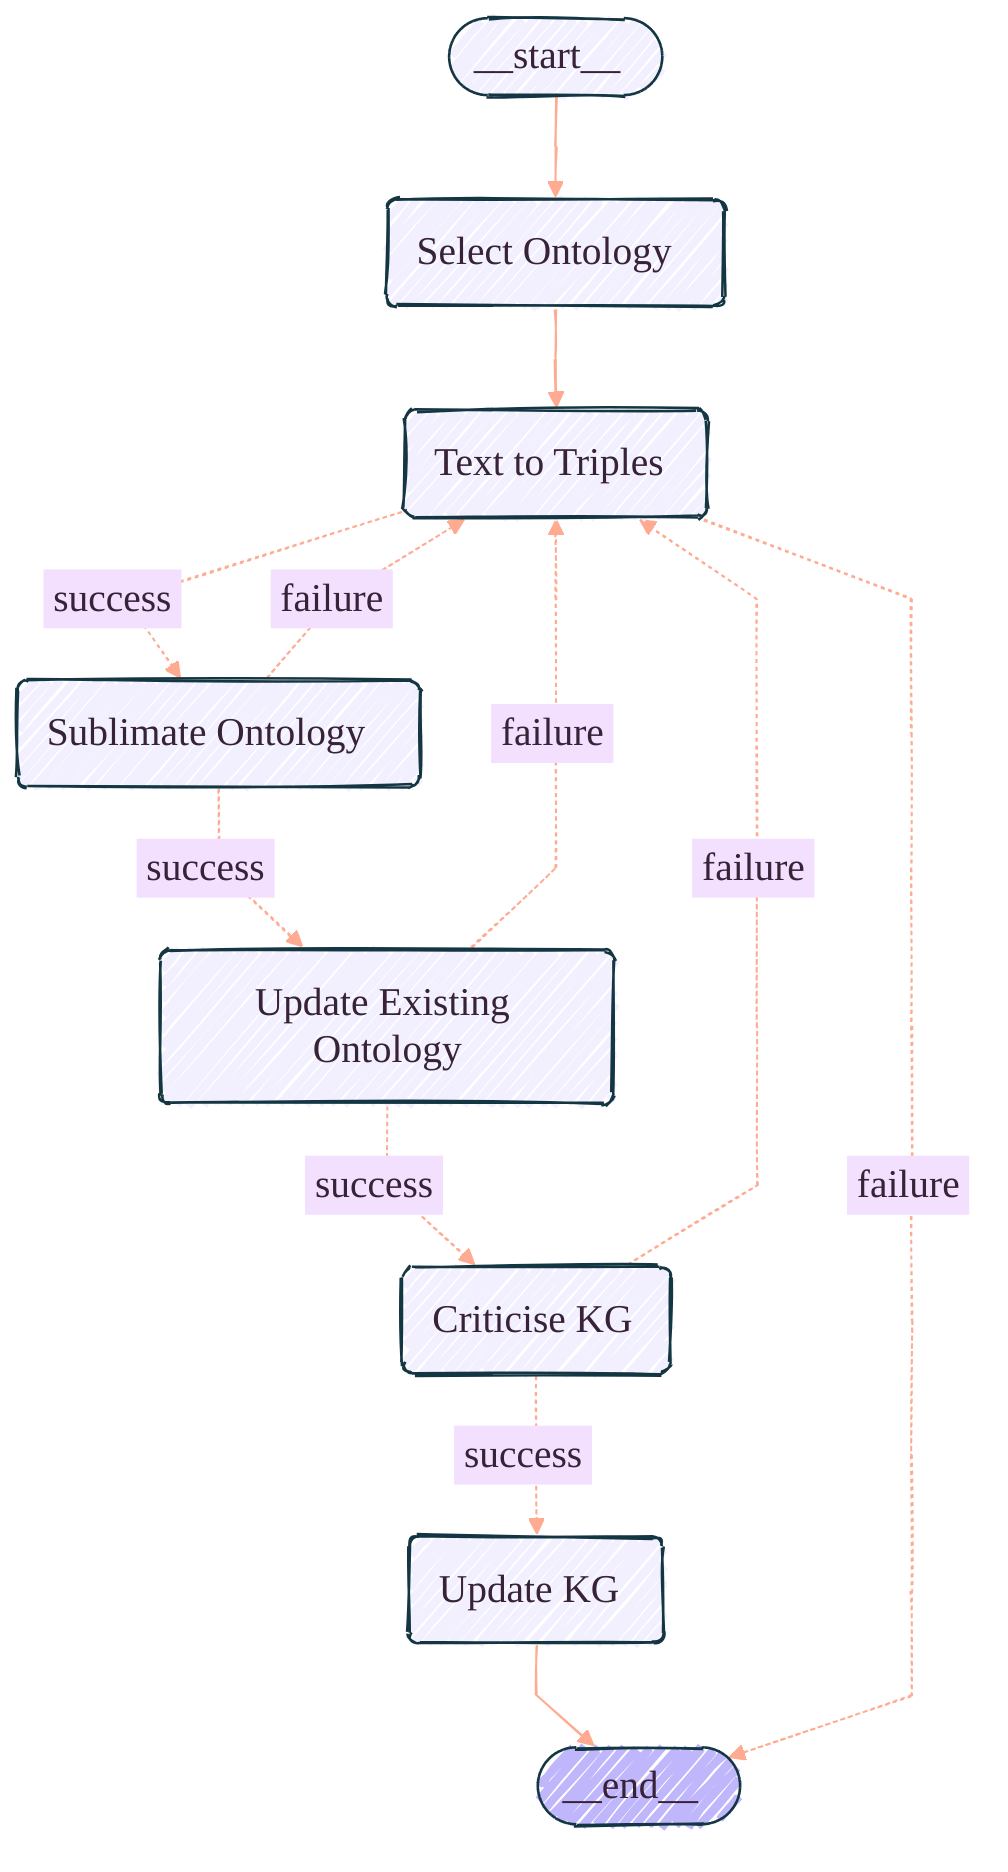---
config:
  flowchart:
    curve: linear
    htmlLabels: true
    useMaxWidth: true
  look: handDrawn
  theme: base
  themeVariables:
    fontFamily: '''Architects Daughter'', cursive'
    fontSize: 20px
    lineColor: '#FFAB91'
    primaryBorderColor: '#143642'
    primaryColor: '#FFF3E0'
    primaryTextColor: '#372237'
---
graph TD;
	__start__([<p>__start__</p>]):::first
	Select_Ontology(Select Ontology)
	Text_to_Triples(Text to Triples)
	Sublimate_Ontology(Sublimate Ontology)
	Update_Existing_Ontology(Update Existing Ontology)
	Criticise_KG(Criticise KG)
	Update_KG(Update KG)
	__end__([<p>__end__</p>]):::last
	Select_Ontology --> Text_to_Triples;
	Update_KG --> __end__;
	__start__ --> Select_Ontology;
	Text_to_Triples -. &nbsp;success&nbsp; .-> Sublimate_Ontology;
	Text_to_Triples -. &nbsp;failure&nbsp; .-> __end__;
	Sublimate_Ontology -. &nbsp;success&nbsp; .-> Update_Existing_Ontology;
	Sublimate_Ontology -. &nbsp;failure&nbsp; .-> Text_to_Triples;
	Update_Existing_Ontology -. &nbsp;success&nbsp; .-> Criticise_KG;
	Update_Existing_Ontology -. &nbsp;failure&nbsp; .-> Text_to_Triples;
	Criticise_KG -. &nbsp;success&nbsp; .-> Update_KG;
	Criticise_KG -. &nbsp;failure&nbsp; .-> Text_to_Triples;
	classDef default fill:#f2f0ff,line-height:1.2
	classDef first fill-opacity:0
	classDef last fill:#bfb6fc